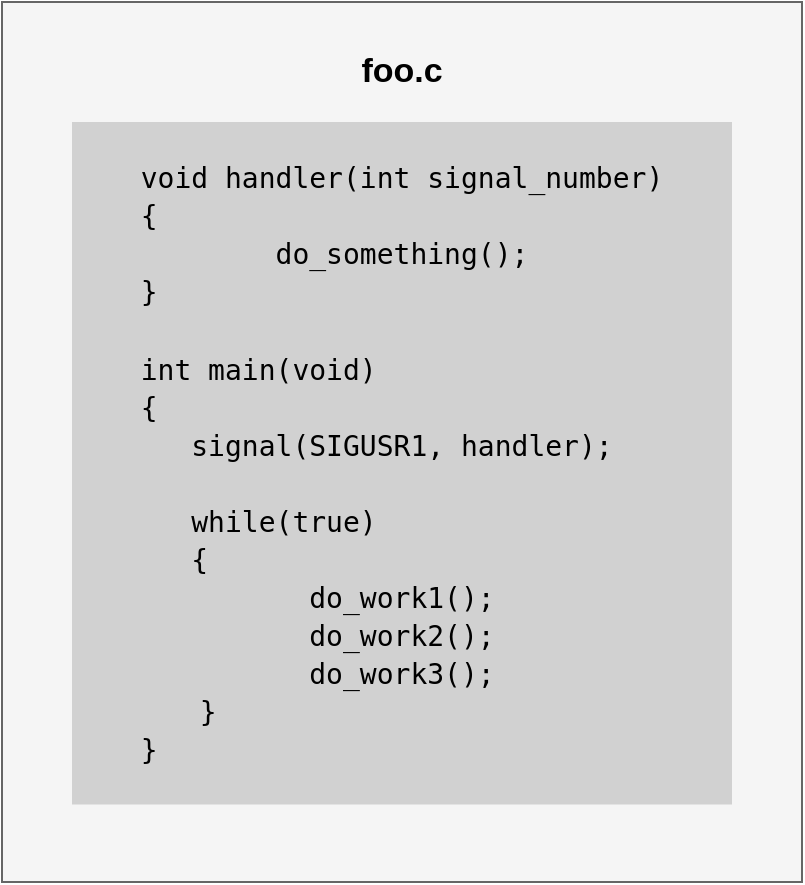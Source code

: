 <mxfile version="14.6.1" type="device" pages="11"><diagram name="01" id="1_dm1Lqn_ozTLJ6RU5UY"><mxGraphModel dx="1422" dy="792" grid="1" gridSize="5" guides="1" tooltips="1" connect="1" arrows="1" fold="1" page="1" pageScale="1" pageWidth="1100" pageHeight="850" math="0" shadow="0"><root><mxCell id="sJ6vYro22Kn-p_pGDth7-0"/><mxCell id="sJ6vYro22Kn-p_pGDth7-1" parent="sJ6vYro22Kn-p_pGDth7-0"/><mxCell id="sJ6vYro22Kn-p_pGDth7-2" value="" style="rounded=0;whiteSpace=wrap;html=1;labelBackgroundColor=#D1D1D1;fillColor=#f5f5f5;strokeColor=#666666;fontColor=#333333;" vertex="1" parent="sJ6vYro22Kn-p_pGDth7-1"><mxGeometry x="350" y="50" width="400" height="440" as="geometry"/></mxCell><mxCell id="sJ6vYro22Kn-p_pGDth7-3" value="foo.c" style="text;html=1;strokeColor=none;fillColor=none;align=center;verticalAlign=middle;whiteSpace=wrap;rounded=0;fontStyle=1;fontSize=17;" vertex="1" parent="sJ6vYro22Kn-p_pGDth7-1"><mxGeometry x="520" y="70" width="60" height="30" as="geometry"/></mxCell><mxCell id="sJ6vYro22Kn-p_pGDth7-4" value="&lt;div style=&quot;line-height: 19px&quot;&gt;&lt;div style=&quot;font-family: &amp;#34;droid sans mono&amp;#34; , monospace , monospace , &amp;#34;droid sans fallback&amp;#34; ; font-size: 14px&quot;&gt;void handler(int signal_number)&lt;/div&gt;&lt;div style=&quot;text-align: left ; font-family: &amp;#34;droid sans mono&amp;#34; , monospace , monospace , &amp;#34;droid sans fallback&amp;#34; ; font-size: 14px&quot;&gt;{&lt;/div&gt;&lt;div style=&quot;font-family: &amp;#34;droid sans mono&amp;#34; , monospace , monospace , &amp;#34;droid sans fallback&amp;#34; ; font-size: 14px&quot;&gt;do_something();&lt;br&gt;&lt;/div&gt;&lt;div style=&quot;text-align: left ; font-family: &amp;#34;droid sans mono&amp;#34; , monospace , monospace , &amp;#34;droid sans fallback&amp;#34; ; font-size: 14px&quot;&gt;}&lt;/div&gt;&lt;div&gt;&lt;font face=&quot;droid sans mono, monospace, monospace, droid sans fallback&quot;&gt;&lt;span style=&quot;font-size: 14px&quot;&gt;&lt;br&gt;&lt;/span&gt;&lt;/font&gt;&lt;/div&gt;&lt;div style=&quot;text-align: left ; font-family: &amp;#34;droid sans mono&amp;#34; , monospace , monospace , &amp;#34;droid sans fallback&amp;#34; ; font-size: 14px&quot;&gt;int main(void)&lt;/div&gt;&lt;div style=&quot;text-align: left ; font-family: &amp;#34;droid sans mono&amp;#34; , monospace , monospace , &amp;#34;droid sans fallback&amp;#34; ; font-size: 14px&quot;&gt;{&lt;/div&gt;&lt;div style=&quot;font-family: &amp;#34;droid sans mono&amp;#34; , monospace , monospace , &amp;#34;droid sans fallback&amp;#34; ; font-size: 14px&quot;&gt;    signal(SIGUSR1, handler); &lt;/div&gt;&lt;div&gt;&lt;br&gt;&lt;/div&gt;&lt;div style=&quot;font-family: &amp;#34;droid sans mono&amp;#34; , monospace , monospace , &amp;#34;droid sans fallback&amp;#34; ; font-size: 14px&quot;&gt;    &amp;nbsp;while(true)&amp;nbsp; &amp;nbsp; &amp;nbsp; &amp;nbsp; &amp;nbsp; &amp;nbsp; &amp;nbsp; &amp;nbsp;&lt;/div&gt;&lt;div style=&quot;text-align: left ; font-family: &amp;#34;droid sans mono&amp;#34; , monospace , monospace , &amp;#34;droid sans fallback&amp;#34; ; font-size: 14px&quot;&gt;&amp;nbsp; &amp;nbsp;{&lt;/div&gt;&lt;div style=&quot;font-family: &amp;#34;droid sans mono&amp;#34; , monospace , monospace , &amp;#34;droid sans fallback&amp;#34; ; font-size: 14px&quot;&gt;        do_work1();&lt;/div&gt;&lt;div style=&quot;font-family: &amp;#34;droid sans mono&amp;#34; , monospace , monospace , &amp;#34;droid sans fallback&amp;#34; ; font-size: 14px&quot;&gt;        do_work2();&lt;/div&gt;&lt;div style=&quot;font-family: &amp;#34;droid sans mono&amp;#34; , monospace , monospace , &amp;#34;droid sans fallback&amp;#34; ; font-size: 14px&quot;&gt;        do_work3();&lt;/div&gt;&lt;div style=&quot;font-family: &amp;#34;droid sans mono&amp;#34; , monospace , monospace , &amp;#34;droid sans fallback&amp;#34; ; font-size: 14px&quot;&gt;    }&amp;nbsp; &amp;nbsp; &amp;nbsp; &amp;nbsp; &amp;nbsp; &amp;nbsp; &amp;nbsp; &amp;nbsp; &amp;nbsp; &amp;nbsp; &amp;nbsp; &amp;nbsp;&lt;/div&gt;&lt;div style=&quot;text-align: left ; font-family: &amp;#34;droid sans mono&amp;#34; , monospace , monospace , &amp;#34;droid sans fallback&amp;#34; ; font-size: 14px&quot;&gt;}&lt;/div&gt;&lt;/div&gt;" style="text;html=1;strokeColor=none;align=center;verticalAlign=middle;whiteSpace=wrap;rounded=0;labelBackgroundColor=#D1D1D1;fillColor=#D1D1D1;" vertex="1" parent="sJ6vYro22Kn-p_pGDth7-1"><mxGeometry x="385" y="110" width="330" height="341.25" as="geometry"/></mxCell></root></mxGraphModel></diagram><diagram name="02" id="o2lbJnc7I6gLHVoo84v0"><mxGraphModel dx="1422" dy="792" grid="1" gridSize="5" guides="1" tooltips="1" connect="1" arrows="1" fold="1" page="1" pageScale="1" pageWidth="1100" pageHeight="850" math="0" shadow="0"><root><mxCell id="I6Ucj_T0M6qyTmowujKm-0"/><mxCell id="I6Ucj_T0M6qyTmowujKm-1" parent="I6Ucj_T0M6qyTmowujKm-0"/><mxCell id="I6Ucj_T0M6qyTmowujKm-2" value="" style="rounded=0;whiteSpace=wrap;html=1;labelBackgroundColor=#D1D1D1;fillColor=#f5f5f5;strokeColor=#666666;fontColor=#333333;" vertex="1" parent="I6Ucj_T0M6qyTmowujKm-1"><mxGeometry x="350" y="50" width="400" height="440" as="geometry"/></mxCell><mxCell id="I6Ucj_T0M6qyTmowujKm-3" value="foo.c" style="text;html=1;strokeColor=none;fillColor=none;align=center;verticalAlign=middle;whiteSpace=wrap;rounded=0;fontStyle=1;fontSize=17;" vertex="1" parent="I6Ucj_T0M6qyTmowujKm-1"><mxGeometry x="520" y="70" width="60" height="30" as="geometry"/></mxCell><mxCell id="I6Ucj_T0M6qyTmowujKm-4" value="&lt;div style=&quot;line-height: 19px&quot;&gt;&lt;div style=&quot;font-family: &amp;#34;droid sans mono&amp;#34; , monospace , monospace , &amp;#34;droid sans fallback&amp;#34; ; font-size: 14px&quot;&gt;void handler(int signal_number)&lt;/div&gt;&lt;div style=&quot;text-align: left ; font-family: &amp;#34;droid sans mono&amp;#34; , monospace , monospace , &amp;#34;droid sans fallback&amp;#34; ; font-size: 14px&quot;&gt;{&lt;/div&gt;&lt;div style=&quot;font-family: &amp;#34;droid sans mono&amp;#34; , monospace , monospace , &amp;#34;droid sans fallback&amp;#34; ; font-size: 14px&quot;&gt;do_something();&lt;br&gt;&lt;/div&gt;&lt;div style=&quot;text-align: left ; font-family: &amp;#34;droid sans mono&amp;#34; , monospace , monospace , &amp;#34;droid sans fallback&amp;#34; ; font-size: 14px&quot;&gt;}&lt;/div&gt;&lt;div&gt;&lt;font face=&quot;droid sans mono, monospace, monospace, droid sans fallback&quot;&gt;&lt;span style=&quot;font-size: 14px&quot;&gt;&lt;br&gt;&lt;/span&gt;&lt;/font&gt;&lt;/div&gt;&lt;div style=&quot;text-align: left ; font-family: &amp;#34;droid sans mono&amp;#34; , monospace , monospace , &amp;#34;droid sans fallback&amp;#34; ; font-size: 14px&quot;&gt;int main(void)&lt;/div&gt;&lt;div style=&quot;text-align: left ; font-family: &amp;#34;droid sans mono&amp;#34; , monospace , monospace , &amp;#34;droid sans fallback&amp;#34; ; font-size: 14px&quot;&gt;{&lt;/div&gt;&lt;div style=&quot;font-family: &amp;#34;droid sans mono&amp;#34; , monospace , monospace , &amp;#34;droid sans fallback&amp;#34; ; font-size: 14px&quot;&gt;    signal(SIGUSR1, handler); &lt;/div&gt;&lt;div&gt;&lt;br&gt;&lt;/div&gt;&lt;div style=&quot;font-family: &amp;#34;droid sans mono&amp;#34; , monospace , monospace , &amp;#34;droid sans fallback&amp;#34; ; font-size: 14px&quot;&gt;    &amp;nbsp;while(true)&amp;nbsp; &amp;nbsp; &amp;nbsp; &amp;nbsp; &amp;nbsp; &amp;nbsp; &amp;nbsp; &amp;nbsp;&lt;/div&gt;&lt;div style=&quot;text-align: left ; font-family: &amp;#34;droid sans mono&amp;#34; , monospace , monospace , &amp;#34;droid sans fallback&amp;#34; ; font-size: 14px&quot;&gt;&amp;nbsp; &amp;nbsp;{&lt;/div&gt;&lt;div style=&quot;font-family: &amp;#34;droid sans mono&amp;#34; , monospace , monospace , &amp;#34;droid sans fallback&amp;#34; ; font-size: 14px&quot;&gt;        do_work1();&lt;/div&gt;&lt;div style=&quot;font-family: &amp;#34;droid sans mono&amp;#34; , monospace , monospace , &amp;#34;droid sans fallback&amp;#34; ; font-size: 14px&quot;&gt;        do_work2();&lt;/div&gt;&lt;div style=&quot;font-family: &amp;#34;droid sans mono&amp;#34; , monospace , monospace , &amp;#34;droid sans fallback&amp;#34; ; font-size: 14px&quot;&gt;        do_work3();&lt;/div&gt;&lt;div style=&quot;font-family: &amp;#34;droid sans mono&amp;#34; , monospace , monospace , &amp;#34;droid sans fallback&amp;#34; ; font-size: 14px&quot;&gt;    }&amp;nbsp; &amp;nbsp; &amp;nbsp; &amp;nbsp; &amp;nbsp; &amp;nbsp; &amp;nbsp; &amp;nbsp; &amp;nbsp; &amp;nbsp; &amp;nbsp; &amp;nbsp;&lt;/div&gt;&lt;div style=&quot;text-align: left ; font-family: &amp;#34;droid sans mono&amp;#34; , monospace , monospace , &amp;#34;droid sans fallback&amp;#34; ; font-size: 14px&quot;&gt;}&lt;/div&gt;&lt;/div&gt;" style="text;html=1;strokeColor=none;align=center;verticalAlign=middle;whiteSpace=wrap;rounded=0;labelBackgroundColor=#D1D1D1;fillColor=#D1D1D1;" vertex="1" parent="I6Ucj_T0M6qyTmowujKm-1"><mxGeometry x="385" y="110" width="330" height="341.25" as="geometry"/></mxCell><mxCell id="I6Ucj_T0M6qyTmowujKm-5" value="" style="rounded=0;whiteSpace=wrap;html=1;labelBackgroundColor=#FF3333;fontSize=17;opacity=40;fillColor=#dae8fc;strokeColor=#6c8ebf;gradientColor=#7ea6e0;" vertex="1" parent="I6Ucj_T0M6qyTmowujKm-1"><mxGeometry x="385" y="260" width="330" height="25" as="geometry"/></mxCell></root></mxGraphModel></diagram><diagram name="03" id="VEeNVp4wQOhSjjEKplp4"><mxGraphModel dx="1422" dy="792" grid="1" gridSize="5" guides="1" tooltips="1" connect="1" arrows="1" fold="1" page="1" pageScale="1" pageWidth="1100" pageHeight="850" math="0" shadow="0"><root><mxCell id="6n_EBBMtyRBfseb7XGRw-0"/><mxCell id="6n_EBBMtyRBfseb7XGRw-1" parent="6n_EBBMtyRBfseb7XGRw-0"/><mxCell id="6n_EBBMtyRBfseb7XGRw-2" value="" style="rounded=0;whiteSpace=wrap;html=1;labelBackgroundColor=#D1D1D1;fillColor=#f5f5f5;strokeColor=#666666;fontColor=#333333;" vertex="1" parent="6n_EBBMtyRBfseb7XGRw-1"><mxGeometry x="350" y="50" width="400" height="440" as="geometry"/></mxCell><mxCell id="6n_EBBMtyRBfseb7XGRw-3" value="foo.c" style="text;html=1;strokeColor=none;fillColor=none;align=center;verticalAlign=middle;whiteSpace=wrap;rounded=0;fontStyle=1;fontSize=17;" vertex="1" parent="6n_EBBMtyRBfseb7XGRw-1"><mxGeometry x="520" y="70" width="60" height="30" as="geometry"/></mxCell><mxCell id="6n_EBBMtyRBfseb7XGRw-4" value="&lt;div style=&quot;line-height: 19px&quot;&gt;&lt;div style=&quot;font-family: &amp;#34;droid sans mono&amp;#34; , monospace , monospace , &amp;#34;droid sans fallback&amp;#34; ; font-size: 14px&quot;&gt;void handler(int signal_number)&lt;/div&gt;&lt;div style=&quot;text-align: left ; font-family: &amp;#34;droid sans mono&amp;#34; , monospace , monospace , &amp;#34;droid sans fallback&amp;#34; ; font-size: 14px&quot;&gt;{&lt;/div&gt;&lt;div style=&quot;font-family: &amp;#34;droid sans mono&amp;#34; , monospace , monospace , &amp;#34;droid sans fallback&amp;#34; ; font-size: 14px&quot;&gt;do_something();&lt;br&gt;&lt;/div&gt;&lt;div style=&quot;text-align: left ; font-family: &amp;#34;droid sans mono&amp;#34; , monospace , monospace , &amp;#34;droid sans fallback&amp;#34; ; font-size: 14px&quot;&gt;}&lt;/div&gt;&lt;div&gt;&lt;font face=&quot;droid sans mono, monospace, monospace, droid sans fallback&quot;&gt;&lt;span style=&quot;font-size: 14px&quot;&gt;&lt;br&gt;&lt;/span&gt;&lt;/font&gt;&lt;/div&gt;&lt;div style=&quot;text-align: left ; font-family: &amp;#34;droid sans mono&amp;#34; , monospace , monospace , &amp;#34;droid sans fallback&amp;#34; ; font-size: 14px&quot;&gt;int main(void)&lt;/div&gt;&lt;div style=&quot;text-align: left ; font-family: &amp;#34;droid sans mono&amp;#34; , monospace , monospace , &amp;#34;droid sans fallback&amp;#34; ; font-size: 14px&quot;&gt;{&lt;/div&gt;&lt;div style=&quot;font-family: &amp;#34;droid sans mono&amp;#34; , monospace , monospace , &amp;#34;droid sans fallback&amp;#34; ; font-size: 14px&quot;&gt;    signal(SIGUSR1, handler); &lt;/div&gt;&lt;div&gt;&lt;br&gt;&lt;/div&gt;&lt;div style=&quot;font-family: &amp;#34;droid sans mono&amp;#34; , monospace , monospace , &amp;#34;droid sans fallback&amp;#34; ; font-size: 14px&quot;&gt;    &amp;nbsp;while(true)&amp;nbsp; &amp;nbsp; &amp;nbsp; &amp;nbsp; &amp;nbsp; &amp;nbsp; &amp;nbsp; &amp;nbsp;&lt;/div&gt;&lt;div style=&quot;text-align: left ; font-family: &amp;#34;droid sans mono&amp;#34; , monospace , monospace , &amp;#34;droid sans fallback&amp;#34; ; font-size: 14px&quot;&gt;&amp;nbsp; &amp;nbsp;{&lt;/div&gt;&lt;div style=&quot;font-family: &amp;#34;droid sans mono&amp;#34; , monospace , monospace , &amp;#34;droid sans fallback&amp;#34; ; font-size: 14px&quot;&gt;        do_work1();&lt;/div&gt;&lt;div style=&quot;font-family: &amp;#34;droid sans mono&amp;#34; , monospace , monospace , &amp;#34;droid sans fallback&amp;#34; ; font-size: 14px&quot;&gt;        do_work2();&lt;/div&gt;&lt;div style=&quot;font-family: &amp;#34;droid sans mono&amp;#34; , monospace , monospace , &amp;#34;droid sans fallback&amp;#34; ; font-size: 14px&quot;&gt;        do_work3();&lt;/div&gt;&lt;div style=&quot;font-family: &amp;#34;droid sans mono&amp;#34; , monospace , monospace , &amp;#34;droid sans fallback&amp;#34; ; font-size: 14px&quot;&gt;    }&amp;nbsp; &amp;nbsp; &amp;nbsp; &amp;nbsp; &amp;nbsp; &amp;nbsp; &amp;nbsp; &amp;nbsp; &amp;nbsp; &amp;nbsp; &amp;nbsp; &amp;nbsp;&lt;/div&gt;&lt;div style=&quot;text-align: left ; font-family: &amp;#34;droid sans mono&amp;#34; , monospace , monospace , &amp;#34;droid sans fallback&amp;#34; ; font-size: 14px&quot;&gt;}&lt;/div&gt;&lt;/div&gt;" style="text;html=1;strokeColor=none;align=center;verticalAlign=middle;whiteSpace=wrap;rounded=0;labelBackgroundColor=#D1D1D1;fillColor=#D1D1D1;" vertex="1" parent="6n_EBBMtyRBfseb7XGRw-1"><mxGeometry x="385" y="110" width="330" height="341.25" as="geometry"/></mxCell><mxCell id="6n_EBBMtyRBfseb7XGRw-5" value="" style="rounded=0;whiteSpace=wrap;html=1;labelBackgroundColor=#FF3333;fontSize=17;opacity=40;fillColor=#dae8fc;strokeColor=#6c8ebf;gradientColor=#7ea6e0;" vertex="1" parent="6n_EBBMtyRBfseb7XGRw-1"><mxGeometry x="385" y="335" width="330" height="25" as="geometry"/></mxCell></root></mxGraphModel></diagram><diagram name="04" id="0IO3pPD_yDWUZY_IaroV"><mxGraphModel dx="1422" dy="792" grid="1" gridSize="5" guides="1" tooltips="1" connect="1" arrows="1" fold="1" page="1" pageScale="1" pageWidth="1100" pageHeight="850" math="0" shadow="0"><root><mxCell id="jo3hzXClPI0vfoobx25n-0"/><mxCell id="jo3hzXClPI0vfoobx25n-1" parent="jo3hzXClPI0vfoobx25n-0"/><mxCell id="jo3hzXClPI0vfoobx25n-2" value="" style="rounded=0;whiteSpace=wrap;html=1;labelBackgroundColor=#D1D1D1;fillColor=#f5f5f5;strokeColor=#666666;fontColor=#333333;" vertex="1" parent="jo3hzXClPI0vfoobx25n-1"><mxGeometry x="350" y="50" width="400" height="440" as="geometry"/></mxCell><mxCell id="jo3hzXClPI0vfoobx25n-3" value="foo.c" style="text;html=1;strokeColor=none;fillColor=none;align=center;verticalAlign=middle;whiteSpace=wrap;rounded=0;fontStyle=1;fontSize=17;" vertex="1" parent="jo3hzXClPI0vfoobx25n-1"><mxGeometry x="520" y="70" width="60" height="30" as="geometry"/></mxCell><mxCell id="jo3hzXClPI0vfoobx25n-4" value="&lt;div style=&quot;line-height: 19px&quot;&gt;&lt;div style=&quot;font-family: &amp;#34;droid sans mono&amp;#34; , monospace , monospace , &amp;#34;droid sans fallback&amp;#34; ; font-size: 14px&quot;&gt;void handler(int signal_number)&lt;/div&gt;&lt;div style=&quot;text-align: left ; font-family: &amp;#34;droid sans mono&amp;#34; , monospace , monospace , &amp;#34;droid sans fallback&amp;#34; ; font-size: 14px&quot;&gt;{&lt;/div&gt;&lt;div style=&quot;font-family: &amp;#34;droid sans mono&amp;#34; , monospace , monospace , &amp;#34;droid sans fallback&amp;#34; ; font-size: 14px&quot;&gt;do_something();&lt;br&gt;&lt;/div&gt;&lt;div style=&quot;text-align: left ; font-family: &amp;#34;droid sans mono&amp;#34; , monospace , monospace , &amp;#34;droid sans fallback&amp;#34; ; font-size: 14px&quot;&gt;}&lt;/div&gt;&lt;div&gt;&lt;font face=&quot;droid sans mono, monospace, monospace, droid sans fallback&quot;&gt;&lt;span style=&quot;font-size: 14px&quot;&gt;&lt;br&gt;&lt;/span&gt;&lt;/font&gt;&lt;/div&gt;&lt;div style=&quot;text-align: left ; font-family: &amp;#34;droid sans mono&amp;#34; , monospace , monospace , &amp;#34;droid sans fallback&amp;#34; ; font-size: 14px&quot;&gt;int main(void)&lt;/div&gt;&lt;div style=&quot;text-align: left ; font-family: &amp;#34;droid sans mono&amp;#34; , monospace , monospace , &amp;#34;droid sans fallback&amp;#34; ; font-size: 14px&quot;&gt;{&lt;/div&gt;&lt;div style=&quot;font-family: &amp;#34;droid sans mono&amp;#34; , monospace , monospace , &amp;#34;droid sans fallback&amp;#34; ; font-size: 14px&quot;&gt;    signal(SIGUSR1, handler); &lt;/div&gt;&lt;div&gt;&lt;br&gt;&lt;/div&gt;&lt;div style=&quot;font-family: &amp;#34;droid sans mono&amp;#34; , monospace , monospace , &amp;#34;droid sans fallback&amp;#34; ; font-size: 14px&quot;&gt;    &amp;nbsp;while(true)&amp;nbsp; &amp;nbsp; &amp;nbsp; &amp;nbsp; &amp;nbsp; &amp;nbsp; &amp;nbsp; &amp;nbsp;&lt;/div&gt;&lt;div style=&quot;text-align: left ; font-family: &amp;#34;droid sans mono&amp;#34; , monospace , monospace , &amp;#34;droid sans fallback&amp;#34; ; font-size: 14px&quot;&gt;&amp;nbsp; &amp;nbsp;{&lt;/div&gt;&lt;div style=&quot;font-family: &amp;#34;droid sans mono&amp;#34; , monospace , monospace , &amp;#34;droid sans fallback&amp;#34; ; font-size: 14px&quot;&gt;        do_work1();&lt;/div&gt;&lt;div style=&quot;font-family: &amp;#34;droid sans mono&amp;#34; , monospace , monospace , &amp;#34;droid sans fallback&amp;#34; ; font-size: 14px&quot;&gt;        do_work2();&lt;/div&gt;&lt;div style=&quot;font-family: &amp;#34;droid sans mono&amp;#34; , monospace , monospace , &amp;#34;droid sans fallback&amp;#34; ; font-size: 14px&quot;&gt;        do_work3();&lt;/div&gt;&lt;div style=&quot;font-family: &amp;#34;droid sans mono&amp;#34; , monospace , monospace , &amp;#34;droid sans fallback&amp;#34; ; font-size: 14px&quot;&gt;    }&amp;nbsp; &amp;nbsp; &amp;nbsp; &amp;nbsp; &amp;nbsp; &amp;nbsp; &amp;nbsp; &amp;nbsp; &amp;nbsp; &amp;nbsp; &amp;nbsp; &amp;nbsp;&lt;/div&gt;&lt;div style=&quot;text-align: left ; font-family: &amp;#34;droid sans mono&amp;#34; , monospace , monospace , &amp;#34;droid sans fallback&amp;#34; ; font-size: 14px&quot;&gt;}&lt;/div&gt;&lt;/div&gt;" style="text;html=1;strokeColor=none;align=center;verticalAlign=middle;whiteSpace=wrap;rounded=0;labelBackgroundColor=#D1D1D1;fillColor=#D1D1D1;" vertex="1" parent="jo3hzXClPI0vfoobx25n-1"><mxGeometry x="385" y="110" width="330" height="341.25" as="geometry"/></mxCell><mxCell id="jo3hzXClPI0vfoobx25n-5" value="" style="rounded=0;whiteSpace=wrap;html=1;labelBackgroundColor=#FF3333;fontSize=17;opacity=40;fillColor=#dae8fc;strokeColor=#6c8ebf;gradientColor=#7ea6e0;" vertex="1" parent="jo3hzXClPI0vfoobx25n-1"><mxGeometry x="385" y="355" width="330" height="25" as="geometry"/></mxCell></root></mxGraphModel></diagram><diagram name="05" id="1P39X_CJICxAo0I8wnkO"><mxGraphModel dx="1422" dy="792" grid="1" gridSize="5" guides="1" tooltips="1" connect="1" arrows="1" fold="1" page="1" pageScale="1" pageWidth="1100" pageHeight="850" math="0" shadow="0"><root><mxCell id="Ka7yajv8CDHstl5lZOmi-0"/><mxCell id="Ka7yajv8CDHstl5lZOmi-1" parent="Ka7yajv8CDHstl5lZOmi-0"/><mxCell id="Ka7yajv8CDHstl5lZOmi-2" value="" style="rounded=0;whiteSpace=wrap;html=1;labelBackgroundColor=#D1D1D1;fillColor=#f5f5f5;strokeColor=#666666;fontColor=#333333;" vertex="1" parent="Ka7yajv8CDHstl5lZOmi-1"><mxGeometry x="350" y="50" width="400" height="440" as="geometry"/></mxCell><mxCell id="Ka7yajv8CDHstl5lZOmi-3" value="foo.c" style="text;html=1;strokeColor=none;fillColor=none;align=center;verticalAlign=middle;whiteSpace=wrap;rounded=0;fontStyle=1;fontSize=17;" vertex="1" parent="Ka7yajv8CDHstl5lZOmi-1"><mxGeometry x="520" y="70" width="60" height="30" as="geometry"/></mxCell><mxCell id="Ka7yajv8CDHstl5lZOmi-4" value="&lt;div style=&quot;line-height: 19px&quot;&gt;&lt;div style=&quot;font-family: &amp;#34;droid sans mono&amp;#34; , monospace , monospace , &amp;#34;droid sans fallback&amp;#34; ; font-size: 14px&quot;&gt;void handler(int signal_number)&lt;/div&gt;&lt;div style=&quot;text-align: left ; font-family: &amp;#34;droid sans mono&amp;#34; , monospace , monospace , &amp;#34;droid sans fallback&amp;#34; ; font-size: 14px&quot;&gt;{&lt;/div&gt;&lt;div style=&quot;font-family: &amp;#34;droid sans mono&amp;#34; , monospace , monospace , &amp;#34;droid sans fallback&amp;#34; ; font-size: 14px&quot;&gt;do_something();&lt;br&gt;&lt;/div&gt;&lt;div style=&quot;text-align: left ; font-family: &amp;#34;droid sans mono&amp;#34; , monospace , monospace , &amp;#34;droid sans fallback&amp;#34; ; font-size: 14px&quot;&gt;}&lt;/div&gt;&lt;div&gt;&lt;font face=&quot;droid sans mono, monospace, monospace, droid sans fallback&quot;&gt;&lt;span style=&quot;font-size: 14px&quot;&gt;&lt;br&gt;&lt;/span&gt;&lt;/font&gt;&lt;/div&gt;&lt;div style=&quot;text-align: left ; font-family: &amp;#34;droid sans mono&amp;#34; , monospace , monospace , &amp;#34;droid sans fallback&amp;#34; ; font-size: 14px&quot;&gt;int main(void)&lt;/div&gt;&lt;div style=&quot;text-align: left ; font-family: &amp;#34;droid sans mono&amp;#34; , monospace , monospace , &amp;#34;droid sans fallback&amp;#34; ; font-size: 14px&quot;&gt;{&lt;/div&gt;&lt;div style=&quot;font-family: &amp;#34;droid sans mono&amp;#34; , monospace , monospace , &amp;#34;droid sans fallback&amp;#34; ; font-size: 14px&quot;&gt;    signal(SIGUSR1, handler); &lt;/div&gt;&lt;div&gt;&lt;br&gt;&lt;/div&gt;&lt;div style=&quot;font-family: &amp;#34;droid sans mono&amp;#34; , monospace , monospace , &amp;#34;droid sans fallback&amp;#34; ; font-size: 14px&quot;&gt;    &amp;nbsp;while(true)&amp;nbsp; &amp;nbsp; &amp;nbsp; &amp;nbsp; &amp;nbsp; &amp;nbsp; &amp;nbsp; &amp;nbsp;&lt;/div&gt;&lt;div style=&quot;text-align: left ; font-family: &amp;#34;droid sans mono&amp;#34; , monospace , monospace , &amp;#34;droid sans fallback&amp;#34; ; font-size: 14px&quot;&gt;&amp;nbsp; &amp;nbsp;{&lt;/div&gt;&lt;div style=&quot;font-family: &amp;#34;droid sans mono&amp;#34; , monospace , monospace , &amp;#34;droid sans fallback&amp;#34; ; font-size: 14px&quot;&gt;        do_work1();&lt;/div&gt;&lt;div style=&quot;font-family: &amp;#34;droid sans mono&amp;#34; , monospace , monospace , &amp;#34;droid sans fallback&amp;#34; ; font-size: 14px&quot;&gt;        do_work2();&lt;/div&gt;&lt;div style=&quot;font-family: &amp;#34;droid sans mono&amp;#34; , monospace , monospace , &amp;#34;droid sans fallback&amp;#34; ; font-size: 14px&quot;&gt;        do_work3();&lt;/div&gt;&lt;div style=&quot;font-family: &amp;#34;droid sans mono&amp;#34; , monospace , monospace , &amp;#34;droid sans fallback&amp;#34; ; font-size: 14px&quot;&gt;    }&amp;nbsp; &amp;nbsp; &amp;nbsp; &amp;nbsp; &amp;nbsp; &amp;nbsp; &amp;nbsp; &amp;nbsp; &amp;nbsp; &amp;nbsp; &amp;nbsp; &amp;nbsp;&lt;/div&gt;&lt;div style=&quot;text-align: left ; font-family: &amp;#34;droid sans mono&amp;#34; , monospace , monospace , &amp;#34;droid sans fallback&amp;#34; ; font-size: 14px&quot;&gt;}&lt;/div&gt;&lt;/div&gt;" style="text;html=1;strokeColor=none;align=center;verticalAlign=middle;whiteSpace=wrap;rounded=0;labelBackgroundColor=#D1D1D1;fillColor=#D1D1D1;" vertex="1" parent="Ka7yajv8CDHstl5lZOmi-1"><mxGeometry x="385" y="110" width="330" height="341.25" as="geometry"/></mxCell><mxCell id="Ka7yajv8CDHstl5lZOmi-5" value="" style="rounded=0;whiteSpace=wrap;html=1;labelBackgroundColor=#FF3333;fontSize=17;opacity=40;fillColor=#dae8fc;strokeColor=#6c8ebf;gradientColor=#7ea6e0;" vertex="1" parent="Ka7yajv8CDHstl5lZOmi-1"><mxGeometry x="385" y="375" width="330" height="25" as="geometry"/></mxCell></root></mxGraphModel></diagram><diagram name="06" id="LR86fyg6i-Q7gvB3vP8Y"><mxGraphModel dx="1422" dy="792" grid="1" gridSize="5" guides="1" tooltips="1" connect="1" arrows="1" fold="1" page="1" pageScale="1" pageWidth="1100" pageHeight="850" math="0" shadow="0"><root><mxCell id="gYZ764iASU_wF4cRA5eL-0"/><mxCell id="gYZ764iASU_wF4cRA5eL-1" parent="gYZ764iASU_wF4cRA5eL-0"/><mxCell id="gYZ764iASU_wF4cRA5eL-2" value="" style="rounded=0;whiteSpace=wrap;html=1;labelBackgroundColor=#D1D1D1;fillColor=#f5f5f5;strokeColor=#666666;fontColor=#333333;" vertex="1" parent="gYZ764iASU_wF4cRA5eL-1"><mxGeometry x="350" y="50" width="400" height="440" as="geometry"/></mxCell><mxCell id="gYZ764iASU_wF4cRA5eL-3" value="foo.c" style="text;html=1;strokeColor=none;fillColor=none;align=center;verticalAlign=middle;whiteSpace=wrap;rounded=0;fontStyle=1;fontSize=17;" vertex="1" parent="gYZ764iASU_wF4cRA5eL-1"><mxGeometry x="520" y="70" width="60" height="30" as="geometry"/></mxCell><mxCell id="gYZ764iASU_wF4cRA5eL-4" value="&lt;div style=&quot;line-height: 19px&quot;&gt;&lt;div style=&quot;font-family: &amp;#34;droid sans mono&amp;#34; , monospace , monospace , &amp;#34;droid sans fallback&amp;#34; ; font-size: 14px&quot;&gt;void handler(int signal_number)&lt;/div&gt;&lt;div style=&quot;text-align: left ; font-family: &amp;#34;droid sans mono&amp;#34; , monospace , monospace , &amp;#34;droid sans fallback&amp;#34; ; font-size: 14px&quot;&gt;{&lt;/div&gt;&lt;div style=&quot;font-family: &amp;#34;droid sans mono&amp;#34; , monospace , monospace , &amp;#34;droid sans fallback&amp;#34; ; font-size: 14px&quot;&gt;do_something();&lt;/div&gt;&lt;div style=&quot;text-align: left ; font-family: &amp;#34;droid sans mono&amp;#34; , monospace , monospace , &amp;#34;droid sans fallback&amp;#34; ; font-size: 14px&quot;&gt;}&lt;/div&gt;&lt;div&gt;&lt;font face=&quot;droid sans mono, monospace, monospace, droid sans fallback&quot;&gt;&lt;span style=&quot;font-size: 14px&quot;&gt;&lt;br&gt;&lt;/span&gt;&lt;/font&gt;&lt;/div&gt;&lt;div style=&quot;text-align: left ; font-family: &amp;#34;droid sans mono&amp;#34; , monospace , monospace , &amp;#34;droid sans fallback&amp;#34; ; font-size: 14px&quot;&gt;int main(void)&lt;/div&gt;&lt;div style=&quot;text-align: left ; font-family: &amp;#34;droid sans mono&amp;#34; , monospace , monospace , &amp;#34;droid sans fallback&amp;#34; ; font-size: 14px&quot;&gt;{&lt;/div&gt;&lt;div style=&quot;font-family: &amp;#34;droid sans mono&amp;#34; , monospace , monospace , &amp;#34;droid sans fallback&amp;#34; ; font-size: 14px&quot;&gt;    signal(SIGUSR1, handler); &lt;/div&gt;&lt;div&gt;&lt;br&gt;&lt;/div&gt;&lt;div style=&quot;font-family: &amp;#34;droid sans mono&amp;#34; , monospace , monospace , &amp;#34;droid sans fallback&amp;#34; ; font-size: 14px&quot;&gt;    &amp;nbsp;while(true)&amp;nbsp; &amp;nbsp; &amp;nbsp; &amp;nbsp; &amp;nbsp; &amp;nbsp; &amp;nbsp; &amp;nbsp;&lt;/div&gt;&lt;div style=&quot;text-align: left ; font-family: &amp;#34;droid sans mono&amp;#34; , monospace , monospace , &amp;#34;droid sans fallback&amp;#34; ; font-size: 14px&quot;&gt;&amp;nbsp; &amp;nbsp;{&lt;/div&gt;&lt;div style=&quot;font-family: &amp;#34;droid sans mono&amp;#34; , monospace , monospace , &amp;#34;droid sans fallback&amp;#34; ; font-size: 14px&quot;&gt;        do_work1();&lt;/div&gt;&lt;div style=&quot;font-family: &amp;#34;droid sans mono&amp;#34; , monospace , monospace , &amp;#34;droid sans fallback&amp;#34; ; font-size: 14px&quot;&gt;        do_work2();&lt;/div&gt;&lt;div style=&quot;font-family: &amp;#34;droid sans mono&amp;#34; , monospace , monospace , &amp;#34;droid sans fallback&amp;#34; ; font-size: 14px&quot;&gt;        do_work3();&lt;/div&gt;&lt;div style=&quot;font-family: &amp;#34;droid sans mono&amp;#34; , monospace , monospace , &amp;#34;droid sans fallback&amp;#34; ; font-size: 14px&quot;&gt;    }&amp;nbsp; &amp;nbsp; &amp;nbsp; &amp;nbsp; &amp;nbsp; &amp;nbsp; &amp;nbsp; &amp;nbsp; &amp;nbsp; &amp;nbsp; &amp;nbsp; &amp;nbsp;&lt;/div&gt;&lt;div style=&quot;text-align: left ; font-family: &amp;#34;droid sans mono&amp;#34; , monospace , monospace , &amp;#34;droid sans fallback&amp;#34; ; font-size: 14px&quot;&gt;}&lt;/div&gt;&lt;/div&gt;" style="text;html=1;strokeColor=none;align=center;verticalAlign=middle;whiteSpace=wrap;rounded=0;labelBackgroundColor=#D1D1D1;fillColor=#D1D1D1;" vertex="1" parent="gYZ764iASU_wF4cRA5eL-1"><mxGeometry x="385" y="110" width="330" height="341.25" as="geometry"/></mxCell><mxCell id="gYZ764iASU_wF4cRA5eL-5" value="" style="rounded=0;whiteSpace=wrap;html=1;labelBackgroundColor=#FF3333;fontSize=17;opacity=40;fillColor=#dae8fc;strokeColor=#6c8ebf;gradientColor=#7ea6e0;" vertex="1" parent="gYZ764iASU_wF4cRA5eL-1"><mxGeometry x="385" y="375" width="330" height="25" as="geometry"/></mxCell><mxCell id="VfrTigAOok7LIeGUwBsi-0" value="&lt;b&gt;Recebe um Signal&lt;/b&gt;" style="text;html=1;strokeColor=none;fillColor=none;align=center;verticalAlign=middle;whiteSpace=wrap;rounded=0;labelBackgroundColor=#FFFFFF;fontSize=17;opacity=40;fontColor=#FF3333;" vertex="1" parent="gYZ764iASU_wF4cRA5eL-1"><mxGeometry x="465" y="460" width="150" height="20" as="geometry"/></mxCell></root></mxGraphModel></diagram><diagram name="07" id="laLHP4r5IP52mzT4jlhS"><mxGraphModel dx="1422" dy="792" grid="1" gridSize="5" guides="1" tooltips="1" connect="1" arrows="1" fold="1" page="1" pageScale="1" pageWidth="1100" pageHeight="850" math="0" shadow="0"><root><mxCell id="jaOuKXYRmf--kZpvwevf-0"/><mxCell id="jaOuKXYRmf--kZpvwevf-1" parent="jaOuKXYRmf--kZpvwevf-0"/><mxCell id="jaOuKXYRmf--kZpvwevf-2" value="" style="rounded=0;whiteSpace=wrap;html=1;labelBackgroundColor=#D1D1D1;fillColor=#f5f5f5;strokeColor=#666666;fontColor=#333333;" vertex="1" parent="jaOuKXYRmf--kZpvwevf-1"><mxGeometry x="350" y="50" width="400" height="440" as="geometry"/></mxCell><mxCell id="jaOuKXYRmf--kZpvwevf-3" value="foo.c" style="text;html=1;strokeColor=none;fillColor=none;align=center;verticalAlign=middle;whiteSpace=wrap;rounded=0;fontStyle=1;fontSize=17;" vertex="1" parent="jaOuKXYRmf--kZpvwevf-1"><mxGeometry x="520" y="70" width="60" height="30" as="geometry"/></mxCell><mxCell id="jaOuKXYRmf--kZpvwevf-4" value="&lt;div style=&quot;line-height: 19px&quot;&gt;&lt;div style=&quot;font-family: &amp;#34;droid sans mono&amp;#34; , monospace , monospace , &amp;#34;droid sans fallback&amp;#34; ; font-size: 14px&quot;&gt;void handler(int signal_number)&lt;/div&gt;&lt;div style=&quot;text-align: left ; font-family: &amp;#34;droid sans mono&amp;#34; , monospace , monospace , &amp;#34;droid sans fallback&amp;#34; ; font-size: 14px&quot;&gt;{&lt;/div&gt;&lt;div style=&quot;font-family: &amp;#34;droid sans mono&amp;#34; , monospace , monospace , &amp;#34;droid sans fallback&amp;#34; ; font-size: 14px&quot;&gt;do_something();&lt;/div&gt;&lt;div style=&quot;text-align: left ; font-family: &amp;#34;droid sans mono&amp;#34; , monospace , monospace , &amp;#34;droid sans fallback&amp;#34; ; font-size: 14px&quot;&gt;}&lt;/div&gt;&lt;div&gt;&lt;font face=&quot;droid sans mono, monospace, monospace, droid sans fallback&quot;&gt;&lt;span style=&quot;font-size: 14px&quot;&gt;&lt;br&gt;&lt;/span&gt;&lt;/font&gt;&lt;/div&gt;&lt;div style=&quot;text-align: left ; font-family: &amp;#34;droid sans mono&amp;#34; , monospace , monospace , &amp;#34;droid sans fallback&amp;#34; ; font-size: 14px&quot;&gt;int main(void)&lt;/div&gt;&lt;div style=&quot;text-align: left ; font-family: &amp;#34;droid sans mono&amp;#34; , monospace , monospace , &amp;#34;droid sans fallback&amp;#34; ; font-size: 14px&quot;&gt;{&lt;/div&gt;&lt;div style=&quot;font-family: &amp;#34;droid sans mono&amp;#34; , monospace , monospace , &amp;#34;droid sans fallback&amp;#34; ; font-size: 14px&quot;&gt;    signal(SIGUSR1, handler); &lt;/div&gt;&lt;div&gt;&lt;br&gt;&lt;/div&gt;&lt;div style=&quot;font-family: &amp;#34;droid sans mono&amp;#34; , monospace , monospace , &amp;#34;droid sans fallback&amp;#34; ; font-size: 14px&quot;&gt;    &amp;nbsp;while(true)&amp;nbsp; &amp;nbsp; &amp;nbsp; &amp;nbsp; &amp;nbsp; &amp;nbsp; &amp;nbsp; &amp;nbsp;&lt;/div&gt;&lt;div style=&quot;text-align: left ; font-family: &amp;#34;droid sans mono&amp;#34; , monospace , monospace , &amp;#34;droid sans fallback&amp;#34; ; font-size: 14px&quot;&gt;&amp;nbsp; &amp;nbsp;{&lt;/div&gt;&lt;div style=&quot;font-family: &amp;#34;droid sans mono&amp;#34; , monospace , monospace , &amp;#34;droid sans fallback&amp;#34; ; font-size: 14px&quot;&gt;        do_work1();&lt;/div&gt;&lt;div style=&quot;font-family: &amp;#34;droid sans mono&amp;#34; , monospace , monospace , &amp;#34;droid sans fallback&amp;#34; ; font-size: 14px&quot;&gt;        do_work2();&lt;/div&gt;&lt;div style=&quot;font-family: &amp;#34;droid sans mono&amp;#34; , monospace , monospace , &amp;#34;droid sans fallback&amp;#34; ; font-size: 14px&quot;&gt;        do_work3();&lt;/div&gt;&lt;div style=&quot;font-family: &amp;#34;droid sans mono&amp;#34; , monospace , monospace , &amp;#34;droid sans fallback&amp;#34; ; font-size: 14px&quot;&gt;    }&amp;nbsp; &amp;nbsp; &amp;nbsp; &amp;nbsp; &amp;nbsp; &amp;nbsp; &amp;nbsp; &amp;nbsp; &amp;nbsp; &amp;nbsp; &amp;nbsp; &amp;nbsp;&lt;/div&gt;&lt;div style=&quot;text-align: left ; font-family: &amp;#34;droid sans mono&amp;#34; , monospace , monospace , &amp;#34;droid sans fallback&amp;#34; ; font-size: 14px&quot;&gt;}&lt;/div&gt;&lt;/div&gt;" style="text;html=1;strokeColor=none;align=center;verticalAlign=middle;whiteSpace=wrap;rounded=0;labelBackgroundColor=#D1D1D1;fillColor=#D1D1D1;" vertex="1" parent="jaOuKXYRmf--kZpvwevf-1"><mxGeometry x="385" y="110" width="330" height="341.25" as="geometry"/></mxCell><mxCell id="jaOuKXYRmf--kZpvwevf-5" value="" style="rounded=0;whiteSpace=wrap;html=1;labelBackgroundColor=#FF3333;fontSize=17;opacity=40;fillColor=#dae8fc;strokeColor=#6c8ebf;gradientColor=#7ea6e0;" vertex="1" parent="jaOuKXYRmf--kZpvwevf-1"><mxGeometry x="385" y="165" width="330" height="25" as="geometry"/></mxCell><mxCell id="jaOuKXYRmf--kZpvwevf-6" value="&lt;b&gt;Trata o Signal&lt;/b&gt;" style="text;html=1;strokeColor=none;fillColor=none;align=center;verticalAlign=middle;whiteSpace=wrap;rounded=0;labelBackgroundColor=#FFFFFF;fontSize=17;opacity=40;fontColor=#FF3333;" vertex="1" parent="jaOuKXYRmf--kZpvwevf-1"><mxGeometry x="465" y="460" width="150" height="20" as="geometry"/></mxCell></root></mxGraphModel></diagram><diagram name="08" id="-3_-bQoDEuPR98e95tZc"><mxGraphModel dx="1422" dy="792" grid="1" gridSize="5" guides="1" tooltips="1" connect="1" arrows="1" fold="1" page="1" pageScale="1" pageWidth="1100" pageHeight="850" math="0" shadow="0"><root><mxCell id="vOkEfbwBfETAiaSjk28g-0"/><mxCell id="vOkEfbwBfETAiaSjk28g-1" parent="vOkEfbwBfETAiaSjk28g-0"/><mxCell id="vOkEfbwBfETAiaSjk28g-2" value="" style="rounded=0;whiteSpace=wrap;html=1;labelBackgroundColor=#D1D1D1;fillColor=#f5f5f5;strokeColor=#666666;fontColor=#333333;" vertex="1" parent="vOkEfbwBfETAiaSjk28g-1"><mxGeometry x="350" y="50" width="400" height="440" as="geometry"/></mxCell><mxCell id="vOkEfbwBfETAiaSjk28g-3" value="foo.c" style="text;html=1;strokeColor=none;fillColor=none;align=center;verticalAlign=middle;whiteSpace=wrap;rounded=0;fontStyle=1;fontSize=17;" vertex="1" parent="vOkEfbwBfETAiaSjk28g-1"><mxGeometry x="520" y="70" width="60" height="30" as="geometry"/></mxCell><mxCell id="vOkEfbwBfETAiaSjk28g-4" value="&lt;div style=&quot;line-height: 19px&quot;&gt;&lt;div style=&quot;font-family: &amp;#34;droid sans mono&amp;#34; , monospace , monospace , &amp;#34;droid sans fallback&amp;#34; ; font-size: 14px&quot;&gt;void handler(int signal_number)&lt;/div&gt;&lt;div style=&quot;text-align: left ; font-family: &amp;#34;droid sans mono&amp;#34; , monospace , monospace , &amp;#34;droid sans fallback&amp;#34; ; font-size: 14px&quot;&gt;{&lt;/div&gt;&lt;div style=&quot;font-family: &amp;#34;droid sans mono&amp;#34; , monospace , monospace , &amp;#34;droid sans fallback&amp;#34; ; font-size: 14px&quot;&gt;do_something();&lt;/div&gt;&lt;div style=&quot;text-align: left ; font-family: &amp;#34;droid sans mono&amp;#34; , monospace , monospace , &amp;#34;droid sans fallback&amp;#34; ; font-size: 14px&quot;&gt;}&lt;/div&gt;&lt;div&gt;&lt;font face=&quot;droid sans mono, monospace, monospace, droid sans fallback&quot;&gt;&lt;span style=&quot;font-size: 14px&quot;&gt;&lt;br&gt;&lt;/span&gt;&lt;/font&gt;&lt;/div&gt;&lt;div style=&quot;text-align: left ; font-family: &amp;#34;droid sans mono&amp;#34; , monospace , monospace , &amp;#34;droid sans fallback&amp;#34; ; font-size: 14px&quot;&gt;int main(void)&lt;/div&gt;&lt;div style=&quot;text-align: left ; font-family: &amp;#34;droid sans mono&amp;#34; , monospace , monospace , &amp;#34;droid sans fallback&amp;#34; ; font-size: 14px&quot;&gt;{&lt;/div&gt;&lt;div style=&quot;font-family: &amp;#34;droid sans mono&amp;#34; , monospace , monospace , &amp;#34;droid sans fallback&amp;#34; ; font-size: 14px&quot;&gt;    signal(SIGUSR1, handler); &lt;/div&gt;&lt;div&gt;&lt;br&gt;&lt;/div&gt;&lt;div style=&quot;font-family: &amp;#34;droid sans mono&amp;#34; , monospace , monospace , &amp;#34;droid sans fallback&amp;#34; ; font-size: 14px&quot;&gt;    &amp;nbsp;while(true)&amp;nbsp; &amp;nbsp; &amp;nbsp; &amp;nbsp; &amp;nbsp; &amp;nbsp; &amp;nbsp; &amp;nbsp;&lt;/div&gt;&lt;div style=&quot;text-align: left ; font-family: &amp;#34;droid sans mono&amp;#34; , monospace , monospace , &amp;#34;droid sans fallback&amp;#34; ; font-size: 14px&quot;&gt;&amp;nbsp; &amp;nbsp;{&lt;/div&gt;&lt;div style=&quot;font-family: &amp;#34;droid sans mono&amp;#34; , monospace , monospace , &amp;#34;droid sans fallback&amp;#34; ; font-size: 14px&quot;&gt;        do_work1();&lt;/div&gt;&lt;div style=&quot;font-family: &amp;#34;droid sans mono&amp;#34; , monospace , monospace , &amp;#34;droid sans fallback&amp;#34; ; font-size: 14px&quot;&gt;        do_work2();&lt;/div&gt;&lt;div style=&quot;font-family: &amp;#34;droid sans mono&amp;#34; , monospace , monospace , &amp;#34;droid sans fallback&amp;#34; ; font-size: 14px&quot;&gt;        do_work3();&lt;/div&gt;&lt;div style=&quot;font-family: &amp;#34;droid sans mono&amp;#34; , monospace , monospace , &amp;#34;droid sans fallback&amp;#34; ; font-size: 14px&quot;&gt;    }&amp;nbsp; &amp;nbsp; &amp;nbsp; &amp;nbsp; &amp;nbsp; &amp;nbsp; &amp;nbsp; &amp;nbsp; &amp;nbsp; &amp;nbsp; &amp;nbsp; &amp;nbsp;&lt;/div&gt;&lt;div style=&quot;text-align: left ; font-family: &amp;#34;droid sans mono&amp;#34; , monospace , monospace , &amp;#34;droid sans fallback&amp;#34; ; font-size: 14px&quot;&gt;}&lt;/div&gt;&lt;/div&gt;" style="text;html=1;strokeColor=none;align=center;verticalAlign=middle;whiteSpace=wrap;rounded=0;labelBackgroundColor=#D1D1D1;fillColor=#D1D1D1;" vertex="1" parent="vOkEfbwBfETAiaSjk28g-1"><mxGeometry x="385" y="110" width="330" height="341.25" as="geometry"/></mxCell><mxCell id="vOkEfbwBfETAiaSjk28g-5" value="" style="rounded=0;whiteSpace=wrap;html=1;labelBackgroundColor=#FF3333;fontSize=17;opacity=40;fillColor=#dae8fc;strokeColor=#6c8ebf;gradientColor=#7ea6e0;" vertex="1" parent="vOkEfbwBfETAiaSjk28g-1"><mxGeometry x="385" y="375" width="330" height="25" as="geometry"/></mxCell><mxCell id="vOkEfbwBfETAiaSjk28g-6" value="&lt;b&gt;Retoma o processamento&lt;/b&gt;" style="text;html=1;strokeColor=none;fillColor=none;align=center;verticalAlign=middle;whiteSpace=wrap;rounded=0;labelBackgroundColor=#FFFFFF;fontSize=17;opacity=40;fontColor=#FF3333;" vertex="1" parent="vOkEfbwBfETAiaSjk28g-1"><mxGeometry x="435" y="460" width="230" height="20" as="geometry"/></mxCell></root></mxGraphModel></diagram><diagram name="09" id="jKPxCczopIB8DEZlwV5F"><mxGraphModel dx="1422" dy="792" grid="1" gridSize="5" guides="1" tooltips="1" connect="1" arrows="1" fold="1" page="1" pageScale="1" pageWidth="1100" pageHeight="850" math="0" shadow="0"><root><mxCell id="7dVz92sK2poPhTDSWhJl-0"/><mxCell id="7dVz92sK2poPhTDSWhJl-1" parent="7dVz92sK2poPhTDSWhJl-0"/><mxCell id="7dVz92sK2poPhTDSWhJl-2" value="" style="rounded=0;whiteSpace=wrap;html=1;labelBackgroundColor=#D1D1D1;fillColor=#f5f5f5;strokeColor=#666666;fontColor=#333333;" vertex="1" parent="7dVz92sK2poPhTDSWhJl-1"><mxGeometry x="350" y="50" width="400" height="440" as="geometry"/></mxCell><mxCell id="7dVz92sK2poPhTDSWhJl-3" value="foo.c" style="text;html=1;strokeColor=none;fillColor=none;align=center;verticalAlign=middle;whiteSpace=wrap;rounded=0;fontStyle=1;fontSize=17;" vertex="1" parent="7dVz92sK2poPhTDSWhJl-1"><mxGeometry x="520" y="70" width="60" height="30" as="geometry"/></mxCell><mxCell id="7dVz92sK2poPhTDSWhJl-4" value="&lt;div style=&quot;line-height: 19px&quot;&gt;&lt;div style=&quot;font-family: &amp;#34;droid sans mono&amp;#34; , monospace , monospace , &amp;#34;droid sans fallback&amp;#34; ; font-size: 14px&quot;&gt;void handler(int signal_number)&lt;/div&gt;&lt;div style=&quot;text-align: left ; font-family: &amp;#34;droid sans mono&amp;#34; , monospace , monospace , &amp;#34;droid sans fallback&amp;#34; ; font-size: 14px&quot;&gt;{&lt;/div&gt;&lt;div style=&quot;font-family: &amp;#34;droid sans mono&amp;#34; , monospace , monospace , &amp;#34;droid sans fallback&amp;#34; ; font-size: 14px&quot;&gt;do_something();&lt;/div&gt;&lt;div style=&quot;text-align: left ; font-family: &amp;#34;droid sans mono&amp;#34; , monospace , monospace , &amp;#34;droid sans fallback&amp;#34; ; font-size: 14px&quot;&gt;}&lt;/div&gt;&lt;div&gt;&lt;font face=&quot;droid sans mono, monospace, monospace, droid sans fallback&quot;&gt;&lt;span style=&quot;font-size: 14px&quot;&gt;&lt;br&gt;&lt;/span&gt;&lt;/font&gt;&lt;/div&gt;&lt;div style=&quot;text-align: left ; font-family: &amp;#34;droid sans mono&amp;#34; , monospace , monospace , &amp;#34;droid sans fallback&amp;#34; ; font-size: 14px&quot;&gt;int main(void)&lt;/div&gt;&lt;div style=&quot;text-align: left ; font-family: &amp;#34;droid sans mono&amp;#34; , monospace , monospace , &amp;#34;droid sans fallback&amp;#34; ; font-size: 14px&quot;&gt;{&lt;/div&gt;&lt;div style=&quot;font-family: &amp;#34;droid sans mono&amp;#34; , monospace , monospace , &amp;#34;droid sans fallback&amp;#34; ; font-size: 14px&quot;&gt;    signal(SIGUSR1, handler); &lt;/div&gt;&lt;div&gt;&lt;br&gt;&lt;/div&gt;&lt;div style=&quot;font-family: &amp;#34;droid sans mono&amp;#34; , monospace , monospace , &amp;#34;droid sans fallback&amp;#34; ; font-size: 14px&quot;&gt;    &amp;nbsp;while(true)&amp;nbsp; &amp;nbsp; &amp;nbsp; &amp;nbsp; &amp;nbsp; &amp;nbsp; &amp;nbsp; &amp;nbsp;&lt;/div&gt;&lt;div style=&quot;text-align: left ; font-family: &amp;#34;droid sans mono&amp;#34; , monospace , monospace , &amp;#34;droid sans fallback&amp;#34; ; font-size: 14px&quot;&gt;&amp;nbsp; &amp;nbsp;{&lt;/div&gt;&lt;div style=&quot;font-family: &amp;#34;droid sans mono&amp;#34; , monospace , monospace , &amp;#34;droid sans fallback&amp;#34; ; font-size: 14px&quot;&gt;        do_work1();&lt;/div&gt;&lt;div style=&quot;font-family: &amp;#34;droid sans mono&amp;#34; , monospace , monospace , &amp;#34;droid sans fallback&amp;#34; ; font-size: 14px&quot;&gt;        do_work2();&lt;/div&gt;&lt;div style=&quot;font-family: &amp;#34;droid sans mono&amp;#34; , monospace , monospace , &amp;#34;droid sans fallback&amp;#34; ; font-size: 14px&quot;&gt;        do_work3();&lt;/div&gt;&lt;div style=&quot;font-family: &amp;#34;droid sans mono&amp;#34; , monospace , monospace , &amp;#34;droid sans fallback&amp;#34; ; font-size: 14px&quot;&gt;    }&amp;nbsp; &amp;nbsp; &amp;nbsp; &amp;nbsp; &amp;nbsp; &amp;nbsp; &amp;nbsp; &amp;nbsp; &amp;nbsp; &amp;nbsp; &amp;nbsp; &amp;nbsp;&lt;/div&gt;&lt;div style=&quot;text-align: left ; font-family: &amp;#34;droid sans mono&amp;#34; , monospace , monospace , &amp;#34;droid sans fallback&amp;#34; ; font-size: 14px&quot;&gt;}&lt;/div&gt;&lt;/div&gt;" style="text;html=1;strokeColor=none;align=center;verticalAlign=middle;whiteSpace=wrap;rounded=0;labelBackgroundColor=#D1D1D1;fillColor=#D1D1D1;" vertex="1" parent="7dVz92sK2poPhTDSWhJl-1"><mxGeometry x="385" y="110" width="330" height="341.25" as="geometry"/></mxCell><mxCell id="7dVz92sK2poPhTDSWhJl-5" value="" style="rounded=0;whiteSpace=wrap;html=1;labelBackgroundColor=#FF3333;fontSize=17;opacity=40;fillColor=#dae8fc;strokeColor=#6c8ebf;gradientColor=#7ea6e0;" vertex="1" parent="7dVz92sK2poPhTDSWhJl-1"><mxGeometry x="385" y="335" width="330" height="25" as="geometry"/></mxCell></root></mxGraphModel></diagram><diagram name="10" id="vOLg6CQEblsqQ96cVreS"><mxGraphModel dx="1422" dy="792" grid="1" gridSize="5" guides="1" tooltips="1" connect="1" arrows="1" fold="1" page="1" pageScale="1" pageWidth="1100" pageHeight="850" math="0" shadow="0"><root><mxCell id="xSHlJLGOSWBhNT1KpJ7P-0"/><mxCell id="xSHlJLGOSWBhNT1KpJ7P-1" parent="xSHlJLGOSWBhNT1KpJ7P-0"/><mxCell id="xSHlJLGOSWBhNT1KpJ7P-2" value="" style="rounded=0;whiteSpace=wrap;html=1;labelBackgroundColor=#D1D1D1;fillColor=#f5f5f5;strokeColor=#666666;fontColor=#333333;" vertex="1" parent="xSHlJLGOSWBhNT1KpJ7P-1"><mxGeometry x="350" y="50" width="400" height="440" as="geometry"/></mxCell><mxCell id="xSHlJLGOSWBhNT1KpJ7P-3" value="foo.c" style="text;html=1;strokeColor=none;fillColor=none;align=center;verticalAlign=middle;whiteSpace=wrap;rounded=0;fontStyle=1;fontSize=17;" vertex="1" parent="xSHlJLGOSWBhNT1KpJ7P-1"><mxGeometry x="520" y="70" width="60" height="30" as="geometry"/></mxCell><mxCell id="xSHlJLGOSWBhNT1KpJ7P-4" value="&lt;div style=&quot;line-height: 19px&quot;&gt;&lt;div style=&quot;font-family: &amp;#34;droid sans mono&amp;#34; , monospace , monospace , &amp;#34;droid sans fallback&amp;#34; ; font-size: 14px&quot;&gt;void handler(int signal_number)&lt;/div&gt;&lt;div style=&quot;text-align: left ; font-family: &amp;#34;droid sans mono&amp;#34; , monospace , monospace , &amp;#34;droid sans fallback&amp;#34; ; font-size: 14px&quot;&gt;{&lt;/div&gt;&lt;div style=&quot;font-family: &amp;#34;droid sans mono&amp;#34; , monospace , monospace , &amp;#34;droid sans fallback&amp;#34; ; font-size: 14px&quot;&gt;do_something();&lt;/div&gt;&lt;div style=&quot;text-align: left ; font-family: &amp;#34;droid sans mono&amp;#34; , monospace , monospace , &amp;#34;droid sans fallback&amp;#34; ; font-size: 14px&quot;&gt;}&lt;/div&gt;&lt;div&gt;&lt;font face=&quot;droid sans mono, monospace, monospace, droid sans fallback&quot;&gt;&lt;span style=&quot;font-size: 14px&quot;&gt;&lt;br&gt;&lt;/span&gt;&lt;/font&gt;&lt;/div&gt;&lt;div style=&quot;text-align: left ; font-family: &amp;#34;droid sans mono&amp;#34; , monospace , monospace , &amp;#34;droid sans fallback&amp;#34; ; font-size: 14px&quot;&gt;int main(void)&lt;/div&gt;&lt;div style=&quot;text-align: left ; font-family: &amp;#34;droid sans mono&amp;#34; , monospace , monospace , &amp;#34;droid sans fallback&amp;#34; ; font-size: 14px&quot;&gt;{&lt;/div&gt;&lt;div style=&quot;font-family: &amp;#34;droid sans mono&amp;#34; , monospace , monospace , &amp;#34;droid sans fallback&amp;#34; ; font-size: 14px&quot;&gt;    signal(SIGUSR1, handler); &lt;/div&gt;&lt;div&gt;&lt;br&gt;&lt;/div&gt;&lt;div style=&quot;font-family: &amp;#34;droid sans mono&amp;#34; , monospace , monospace , &amp;#34;droid sans fallback&amp;#34; ; font-size: 14px&quot;&gt;    &amp;nbsp;while(true)&amp;nbsp; &amp;nbsp; &amp;nbsp; &amp;nbsp; &amp;nbsp; &amp;nbsp; &amp;nbsp; &amp;nbsp;&lt;/div&gt;&lt;div style=&quot;text-align: left ; font-family: &amp;#34;droid sans mono&amp;#34; , monospace , monospace , &amp;#34;droid sans fallback&amp;#34; ; font-size: 14px&quot;&gt;&amp;nbsp; &amp;nbsp;{&lt;/div&gt;&lt;div style=&quot;font-family: &amp;#34;droid sans mono&amp;#34; , monospace , monospace , &amp;#34;droid sans fallback&amp;#34; ; font-size: 14px&quot;&gt;        do_work1();&lt;/div&gt;&lt;div style=&quot;font-family: &amp;#34;droid sans mono&amp;#34; , monospace , monospace , &amp;#34;droid sans fallback&amp;#34; ; font-size: 14px&quot;&gt;        do_work2();&lt;/div&gt;&lt;div style=&quot;font-family: &amp;#34;droid sans mono&amp;#34; , monospace , monospace , &amp;#34;droid sans fallback&amp;#34; ; font-size: 14px&quot;&gt;        do_work3();&lt;/div&gt;&lt;div style=&quot;font-family: &amp;#34;droid sans mono&amp;#34; , monospace , monospace , &amp;#34;droid sans fallback&amp;#34; ; font-size: 14px&quot;&gt;    }&amp;nbsp; &amp;nbsp; &amp;nbsp; &amp;nbsp; &amp;nbsp; &amp;nbsp; &amp;nbsp; &amp;nbsp; &amp;nbsp; &amp;nbsp; &amp;nbsp; &amp;nbsp;&lt;/div&gt;&lt;div style=&quot;text-align: left ; font-family: &amp;#34;droid sans mono&amp;#34; , monospace , monospace , &amp;#34;droid sans fallback&amp;#34; ; font-size: 14px&quot;&gt;}&lt;/div&gt;&lt;/div&gt;" style="text;html=1;strokeColor=none;align=center;verticalAlign=middle;whiteSpace=wrap;rounded=0;labelBackgroundColor=#D1D1D1;fillColor=#D1D1D1;" vertex="1" parent="xSHlJLGOSWBhNT1KpJ7P-1"><mxGeometry x="385" y="110" width="330" height="341.25" as="geometry"/></mxCell><mxCell id="xSHlJLGOSWBhNT1KpJ7P-5" value="" style="rounded=0;whiteSpace=wrap;html=1;labelBackgroundColor=#FF3333;fontSize=17;opacity=40;fillColor=#dae8fc;strokeColor=#6c8ebf;gradientColor=#7ea6e0;" vertex="1" parent="xSHlJLGOSWBhNT1KpJ7P-1"><mxGeometry x="385" y="355" width="330" height="25" as="geometry"/></mxCell></root></mxGraphModel></diagram><diagram name="11" id="YRYuEBy1oQn-5R6GkPqK"><mxGraphModel dx="1422" dy="792" grid="1" gridSize="5" guides="1" tooltips="1" connect="1" arrows="1" fold="1" page="1" pageScale="1" pageWidth="1100" pageHeight="850" math="0" shadow="0"><root><mxCell id="5HQdFApD2b9SPZeo340v-0"/><mxCell id="5HQdFApD2b9SPZeo340v-1" parent="5HQdFApD2b9SPZeo340v-0"/><mxCell id="5HQdFApD2b9SPZeo340v-2" value="" style="rounded=0;whiteSpace=wrap;html=1;labelBackgroundColor=#D1D1D1;fillColor=#f5f5f5;strokeColor=#666666;fontColor=#333333;" vertex="1" parent="5HQdFApD2b9SPZeo340v-1"><mxGeometry x="350" y="50" width="400" height="440" as="geometry"/></mxCell><mxCell id="5HQdFApD2b9SPZeo340v-3" value="foo.c" style="text;html=1;strokeColor=none;fillColor=none;align=center;verticalAlign=middle;whiteSpace=wrap;rounded=0;fontStyle=1;fontSize=17;" vertex="1" parent="5HQdFApD2b9SPZeo340v-1"><mxGeometry x="520" y="70" width="60" height="30" as="geometry"/></mxCell><mxCell id="5HQdFApD2b9SPZeo340v-4" value="&lt;div style=&quot;line-height: 19px&quot;&gt;&lt;div style=&quot;font-family: &amp;#34;droid sans mono&amp;#34; , monospace , monospace , &amp;#34;droid sans fallback&amp;#34; ; font-size: 14px&quot;&gt;void handler(int signal_number)&lt;/div&gt;&lt;div style=&quot;text-align: left ; font-family: &amp;#34;droid sans mono&amp;#34; , monospace , monospace , &amp;#34;droid sans fallback&amp;#34; ; font-size: 14px&quot;&gt;{&lt;/div&gt;&lt;div style=&quot;font-family: &amp;#34;droid sans mono&amp;#34; , monospace , monospace , &amp;#34;droid sans fallback&amp;#34; ; font-size: 14px&quot;&gt;do_something();&lt;/div&gt;&lt;div style=&quot;text-align: left ; font-family: &amp;#34;droid sans mono&amp;#34; , monospace , monospace , &amp;#34;droid sans fallback&amp;#34; ; font-size: 14px&quot;&gt;}&lt;/div&gt;&lt;div&gt;&lt;font face=&quot;droid sans mono, monospace, monospace, droid sans fallback&quot;&gt;&lt;span style=&quot;font-size: 14px&quot;&gt;&lt;br&gt;&lt;/span&gt;&lt;/font&gt;&lt;/div&gt;&lt;div style=&quot;text-align: left ; font-family: &amp;#34;droid sans mono&amp;#34; , monospace , monospace , &amp;#34;droid sans fallback&amp;#34; ; font-size: 14px&quot;&gt;int main(void)&lt;/div&gt;&lt;div style=&quot;text-align: left ; font-family: &amp;#34;droid sans mono&amp;#34; , monospace , monospace , &amp;#34;droid sans fallback&amp;#34; ; font-size: 14px&quot;&gt;{&lt;/div&gt;&lt;div style=&quot;font-family: &amp;#34;droid sans mono&amp;#34; , monospace , monospace , &amp;#34;droid sans fallback&amp;#34; ; font-size: 14px&quot;&gt;    signal(SIGUSR1, handler); &lt;/div&gt;&lt;div&gt;&lt;br&gt;&lt;/div&gt;&lt;div style=&quot;font-family: &amp;#34;droid sans mono&amp;#34; , monospace , monospace , &amp;#34;droid sans fallback&amp;#34; ; font-size: 14px&quot;&gt;    &amp;nbsp;while(true)&amp;nbsp; &amp;nbsp; &amp;nbsp; &amp;nbsp; &amp;nbsp; &amp;nbsp; &amp;nbsp; &amp;nbsp;&lt;/div&gt;&lt;div style=&quot;text-align: left ; font-family: &amp;#34;droid sans mono&amp;#34; , monospace , monospace , &amp;#34;droid sans fallback&amp;#34; ; font-size: 14px&quot;&gt;&amp;nbsp; &amp;nbsp;{&lt;/div&gt;&lt;div style=&quot;font-family: &amp;#34;droid sans mono&amp;#34; , monospace , monospace , &amp;#34;droid sans fallback&amp;#34; ; font-size: 14px&quot;&gt;        do_work1();&lt;/div&gt;&lt;div style=&quot;font-family: &amp;#34;droid sans mono&amp;#34; , monospace , monospace , &amp;#34;droid sans fallback&amp;#34; ; font-size: 14px&quot;&gt;        do_work2();&lt;/div&gt;&lt;div style=&quot;font-family: &amp;#34;droid sans mono&amp;#34; , monospace , monospace , &amp;#34;droid sans fallback&amp;#34; ; font-size: 14px&quot;&gt;        do_work3();&lt;/div&gt;&lt;div style=&quot;font-family: &amp;#34;droid sans mono&amp;#34; , monospace , monospace , &amp;#34;droid sans fallback&amp;#34; ; font-size: 14px&quot;&gt;    }&amp;nbsp; &amp;nbsp; &amp;nbsp; &amp;nbsp; &amp;nbsp; &amp;nbsp; &amp;nbsp; &amp;nbsp; &amp;nbsp; &amp;nbsp; &amp;nbsp; &amp;nbsp;&lt;/div&gt;&lt;div style=&quot;text-align: left ; font-family: &amp;#34;droid sans mono&amp;#34; , monospace , monospace , &amp;#34;droid sans fallback&amp;#34; ; font-size: 14px&quot;&gt;}&lt;/div&gt;&lt;/div&gt;" style="text;html=1;strokeColor=none;align=center;verticalAlign=middle;whiteSpace=wrap;rounded=0;labelBackgroundColor=#D1D1D1;fillColor=#D1D1D1;" vertex="1" parent="5HQdFApD2b9SPZeo340v-1"><mxGeometry x="385" y="110" width="330" height="341.25" as="geometry"/></mxCell><mxCell id="5HQdFApD2b9SPZeo340v-5" value="" style="rounded=0;whiteSpace=wrap;html=1;labelBackgroundColor=#FF3333;fontSize=17;opacity=40;fillColor=#dae8fc;strokeColor=#6c8ebf;gradientColor=#7ea6e0;" vertex="1" parent="5HQdFApD2b9SPZeo340v-1"><mxGeometry x="385" y="375" width="330" height="25" as="geometry"/></mxCell></root></mxGraphModel></diagram></mxfile>